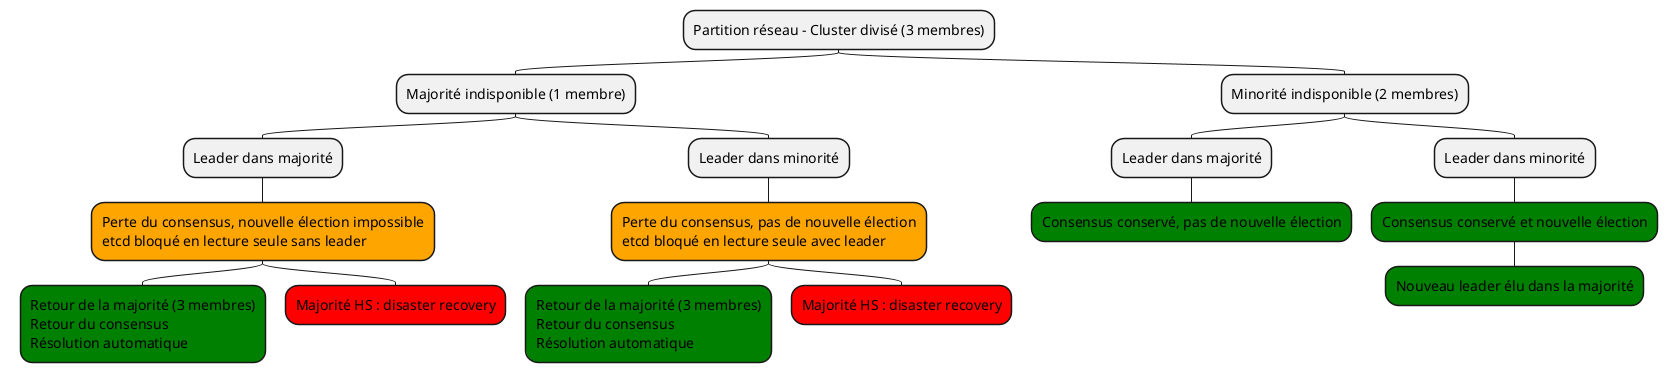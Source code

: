 @startmindmap
top to bottom direction

* Partition réseau - Cluster divisé (3 membres)
** Majorité indisponible (1 membre)
*** Leader dans majorité
****[#orange]:Perte du consensus, nouvelle élection impossible
etcd bloqué en lecture seule sans leader;
*****[#green]:Retour de la majorité (3 membres)
Retour du consensus
Résolution automatique;
*****[#red] Majorité HS : disaster recovery

*** Leader dans minorité
****[#orange]:Perte du consensus, pas de nouvelle élection
etcd bloqué en lecture seule avec leader;
*****[#green]:Retour de la majorité (3 membres)
Retour du consensus
Résolution automatique;
*****[#red] Majorité HS : disaster recovery

** Minorité indisponible (2 membres)
*** Leader dans majorité
****[#green] Consensus conservé, pas de nouvelle élection

*** Leader dans minorité
****[#green] Consensus conservé et nouvelle élection
*****[#green] Nouveau leader élu dans la majorité

@endmindmap
